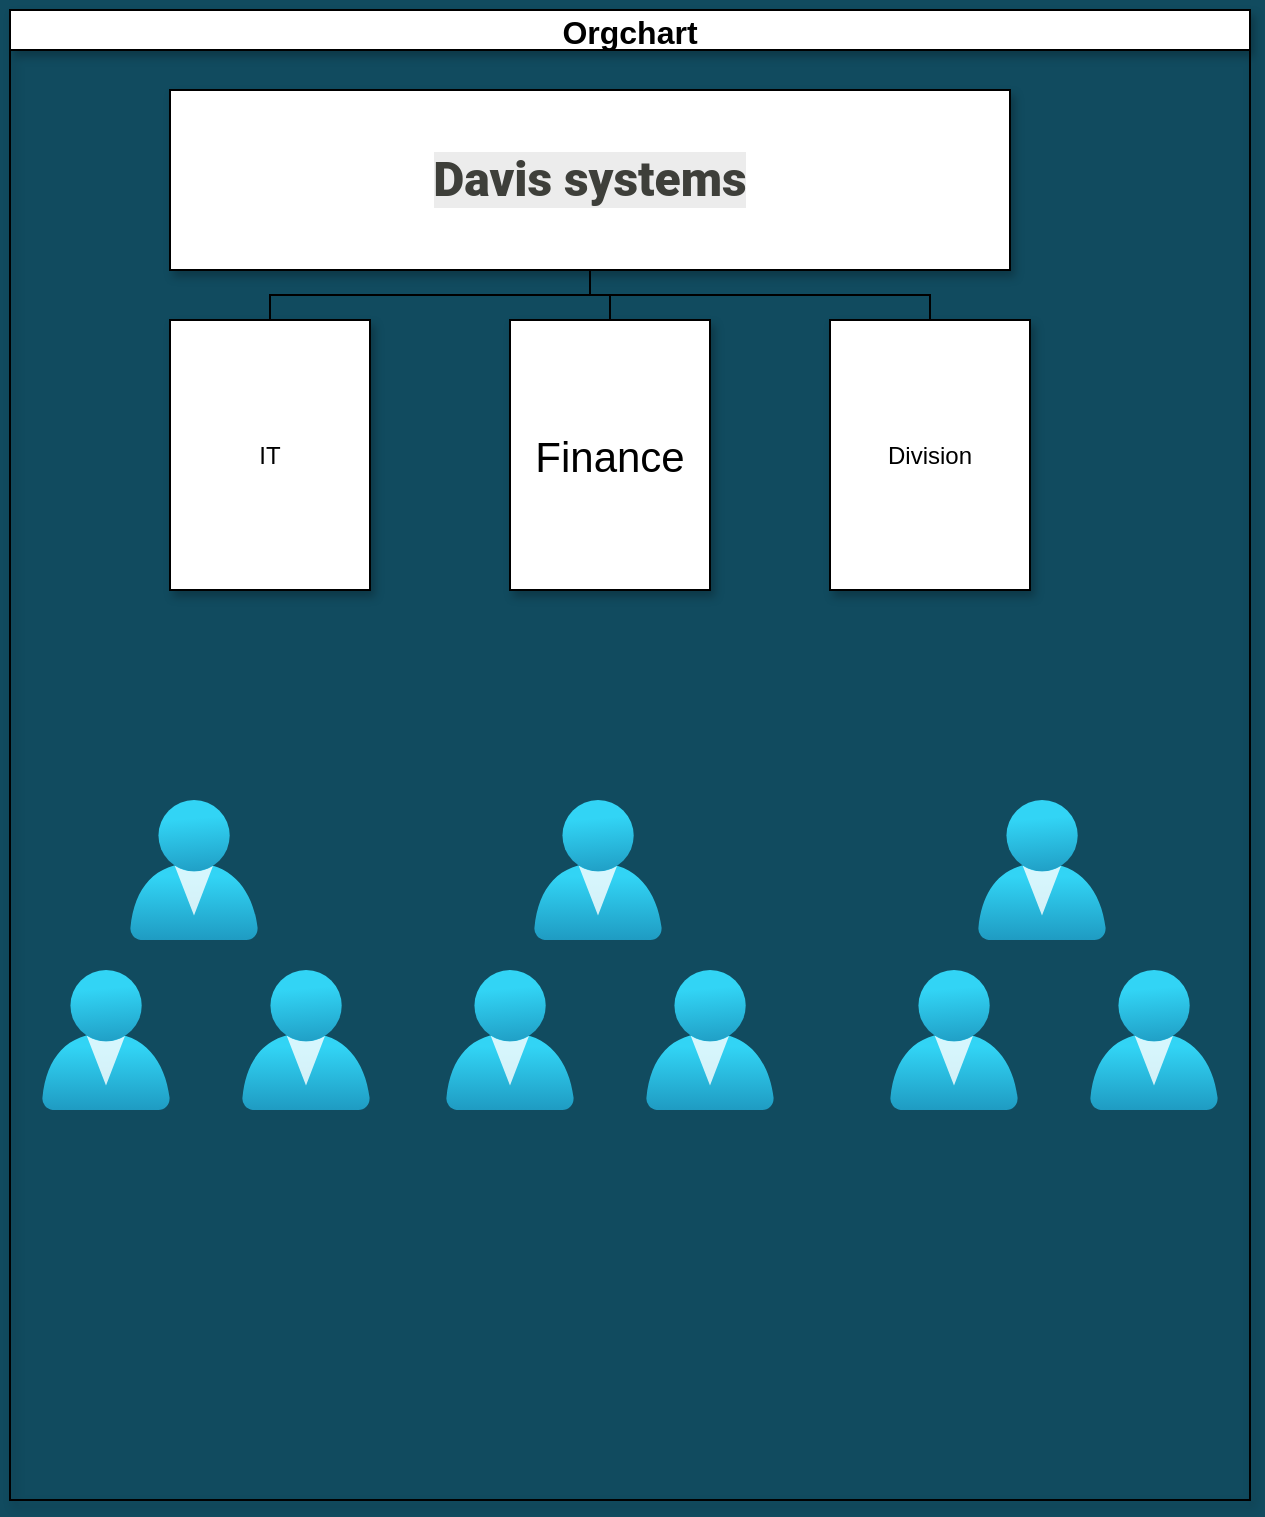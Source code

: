<mxfile version="20.2.2" type="github"><diagram id="Ht1M8jgEwFfnCIfOTk4-" name="Page-1"><mxGraphModel dx="338" dy="219" grid="1" gridSize="10" guides="1" tooltips="1" connect="1" arrows="1" fold="1" page="1" pageScale="1" pageWidth="827" pageHeight="1169" background="#114B5F" math="0" shadow="0"><root><mxCell id="0"/><mxCell id="1" parent="0"/><mxCell id="lsA1_hPVy3MdG8bXp4tH-7" value="Orgchart" style="swimlane;startSize=20;horizontal=1;containerType=tree;newEdgeStyle={&quot;edgeStyle&quot;:&quot;elbowEdgeStyle&quot;,&quot;startArrow&quot;:&quot;none&quot;,&quot;endArrow&quot;:&quot;none&quot;};shadow=1;sketch=0;fontSize=16;" vertex="1" parent="1"><mxGeometry x="120" y="35" width="620" height="745" as="geometry"/></mxCell><mxCell id="lsA1_hPVy3MdG8bXp4tH-8" value="" style="edgeStyle=elbowEdgeStyle;elbow=vertical;startArrow=none;endArrow=none;rounded=0;" edge="1" parent="lsA1_hPVy3MdG8bXp4tH-7" source="lsA1_hPVy3MdG8bXp4tH-10" target="lsA1_hPVy3MdG8bXp4tH-11"><mxGeometry relative="1" as="geometry"/></mxCell><mxCell id="lsA1_hPVy3MdG8bXp4tH-9" value="" style="edgeStyle=elbowEdgeStyle;elbow=vertical;startArrow=none;endArrow=none;rounded=0;" edge="1" parent="lsA1_hPVy3MdG8bXp4tH-7" source="lsA1_hPVy3MdG8bXp4tH-10" target="lsA1_hPVy3MdG8bXp4tH-12"><mxGeometry relative="1" as="geometry"/></mxCell><UserObject label="&lt;h1&gt;&lt;span style=&quot;box-sizing: border-box; font-weight: bolder; color: rgb(62, 63, 58); font-family: Roboto, -apple-system, &amp;quot;system-ui&amp;quot;, &amp;quot;Segoe UI&amp;quot;, Roboto, &amp;quot;Helvetica Neue&amp;quot;, Arial, sans-serif, &amp;quot;Apple Color Emoji&amp;quot;, &amp;quot;Segoe UI Emoji&amp;quot;, &amp;quot;Segoe UI Symbol&amp;quot;; background-color: rgba(0, 0, 0, 0.075);&quot;&gt;&lt;font style=&quot;font-size: 24px;&quot;&gt;Davis systems&lt;/font&gt;&lt;/span&gt;&lt;/h1&gt;" treeRoot="1" id="lsA1_hPVy3MdG8bXp4tH-10"><mxCell style="whiteSpace=wrap;html=1;align=center;treeFolding=1;treeMoving=1;newEdgeStyle={&quot;edgeStyle&quot;:&quot;elbowEdgeStyle&quot;,&quot;startArrow&quot;:&quot;none&quot;,&quot;endArrow&quot;:&quot;none&quot;};shadow=1;sketch=0;" vertex="1" parent="lsA1_hPVy3MdG8bXp4tH-7"><mxGeometry x="80" y="40" width="420" height="90" as="geometry"/></mxCell></UserObject><mxCell id="lsA1_hPVy3MdG8bXp4tH-11" value="IT" style="whiteSpace=wrap;html=1;align=center;verticalAlign=middle;treeFolding=1;treeMoving=1;newEdgeStyle={&quot;edgeStyle&quot;:&quot;elbowEdgeStyle&quot;,&quot;startArrow&quot;:&quot;none&quot;,&quot;endArrow&quot;:&quot;none&quot;};shadow=1;sketch=0;" vertex="1" parent="lsA1_hPVy3MdG8bXp4tH-7"><mxGeometry x="80" y="155" width="100" height="135" as="geometry"/></mxCell><mxCell id="lsA1_hPVy3MdG8bXp4tH-12" value="Division" style="whiteSpace=wrap;html=1;align=center;verticalAlign=middle;treeFolding=1;treeMoving=1;newEdgeStyle={&quot;edgeStyle&quot;:&quot;elbowEdgeStyle&quot;,&quot;startArrow&quot;:&quot;none&quot;,&quot;endArrow&quot;:&quot;none&quot;};shadow=1;sketch=0;" vertex="1" parent="lsA1_hPVy3MdG8bXp4tH-7"><mxGeometry x="410" y="155" width="100" height="135" as="geometry"/></mxCell><mxCell id="lsA1_hPVy3MdG8bXp4tH-13" value="&lt;font style=&quot;font-size: 21px;&quot;&gt;Finance&lt;/font&gt;" style="whiteSpace=wrap;html=1;align=center;verticalAlign=middle;treeFolding=1;treeMoving=1;newEdgeStyle={&quot;edgeStyle&quot;:&quot;elbowEdgeStyle&quot;,&quot;startArrow&quot;:&quot;none&quot;,&quot;endArrow&quot;:&quot;none&quot;};shadow=1;sketch=0;" vertex="1" parent="lsA1_hPVy3MdG8bXp4tH-7"><mxGeometry x="250" y="155" width="100" height="135" as="geometry"/></mxCell><mxCell id="lsA1_hPVy3MdG8bXp4tH-14" value="" style="edgeStyle=elbowEdgeStyle;elbow=vertical;startArrow=none;endArrow=none;rounded=0;" edge="1" parent="lsA1_hPVy3MdG8bXp4tH-7" source="lsA1_hPVy3MdG8bXp4tH-10" target="lsA1_hPVy3MdG8bXp4tH-13"><mxGeometry relative="1" as="geometry"><mxPoint x="290.0" y="130" as="sourcePoint"/><mxPoint x="130.0" y="155" as="targetPoint"/></mxGeometry></mxCell><mxCell id="lsA1_hPVy3MdG8bXp4tH-24" value="" style="group" vertex="1" connectable="0" parent="lsA1_hPVy3MdG8bXp4tH-7"><mxGeometry x="218" y="395" width="164" height="155" as="geometry"/></mxCell><mxCell id="lsA1_hPVy3MdG8bXp4tH-15" value="" style="aspect=fixed;html=1;points=[];align=center;image;fontSize=12;image=img/lib/azure2/identity/Users.svg;" vertex="1" parent="lsA1_hPVy3MdG8bXp4tH-24"><mxGeometry y="85" width="64" height="70" as="geometry"/></mxCell><mxCell id="lsA1_hPVy3MdG8bXp4tH-16" value="" style="aspect=fixed;html=1;points=[];align=center;image;fontSize=12;image=img/lib/azure2/identity/Users.svg;" vertex="1" parent="lsA1_hPVy3MdG8bXp4tH-24"><mxGeometry x="44" width="64" height="70" as="geometry"/></mxCell><mxCell id="lsA1_hPVy3MdG8bXp4tH-17" value="" style="aspect=fixed;html=1;points=[];align=center;image;fontSize=12;image=img/lib/azure2/identity/Users.svg;" vertex="1" parent="lsA1_hPVy3MdG8bXp4tH-24"><mxGeometry x="100" y="85" width="64" height="70" as="geometry"/></mxCell><mxCell id="lsA1_hPVy3MdG8bXp4tH-25" value="" style="group" vertex="1" connectable="0" parent="lsA1_hPVy3MdG8bXp4tH-7"><mxGeometry x="16" y="395" width="164" height="155" as="geometry"/></mxCell><mxCell id="lsA1_hPVy3MdG8bXp4tH-3" value="" style="aspect=fixed;html=1;points=[];align=center;image;fontSize=12;image=img/lib/azure2/identity/Users.svg;" vertex="1" parent="lsA1_hPVy3MdG8bXp4tH-25"><mxGeometry y="85" width="64" height="70" as="geometry"/></mxCell><mxCell id="lsA1_hPVy3MdG8bXp4tH-1" value="" style="aspect=fixed;html=1;points=[];align=center;image;fontSize=12;image=img/lib/azure2/identity/Users.svg;" vertex="1" parent="lsA1_hPVy3MdG8bXp4tH-25"><mxGeometry x="44" width="64" height="70" as="geometry"/></mxCell><mxCell id="lsA1_hPVy3MdG8bXp4tH-6" value="" style="aspect=fixed;html=1;points=[];align=center;image;fontSize=12;image=img/lib/azure2/identity/Users.svg;" vertex="1" parent="lsA1_hPVy3MdG8bXp4tH-25"><mxGeometry x="100" y="85" width="64" height="70" as="geometry"/></mxCell><mxCell id="lsA1_hPVy3MdG8bXp4tH-26" value="" style="group" vertex="1" connectable="0" parent="lsA1_hPVy3MdG8bXp4tH-7"><mxGeometry x="440" y="395" width="164" height="155" as="geometry"/></mxCell><mxCell id="lsA1_hPVy3MdG8bXp4tH-21" value="" style="aspect=fixed;html=1;points=[];align=center;image;fontSize=12;image=img/lib/azure2/identity/Users.svg;" vertex="1" parent="lsA1_hPVy3MdG8bXp4tH-26"><mxGeometry y="85" width="64" height="70" as="geometry"/></mxCell><mxCell id="lsA1_hPVy3MdG8bXp4tH-22" value="" style="aspect=fixed;html=1;points=[];align=center;image;fontSize=12;image=img/lib/azure2/identity/Users.svg;" vertex="1" parent="lsA1_hPVy3MdG8bXp4tH-26"><mxGeometry x="44" width="64" height="70" as="geometry"/></mxCell><mxCell id="lsA1_hPVy3MdG8bXp4tH-23" value="" style="aspect=fixed;html=1;points=[];align=center;image;fontSize=12;image=img/lib/azure2/identity/Users.svg;" vertex="1" parent="lsA1_hPVy3MdG8bXp4tH-26"><mxGeometry x="100" y="85" width="64" height="70" as="geometry"/></mxCell></root></mxGraphModel></diagram></mxfile>
